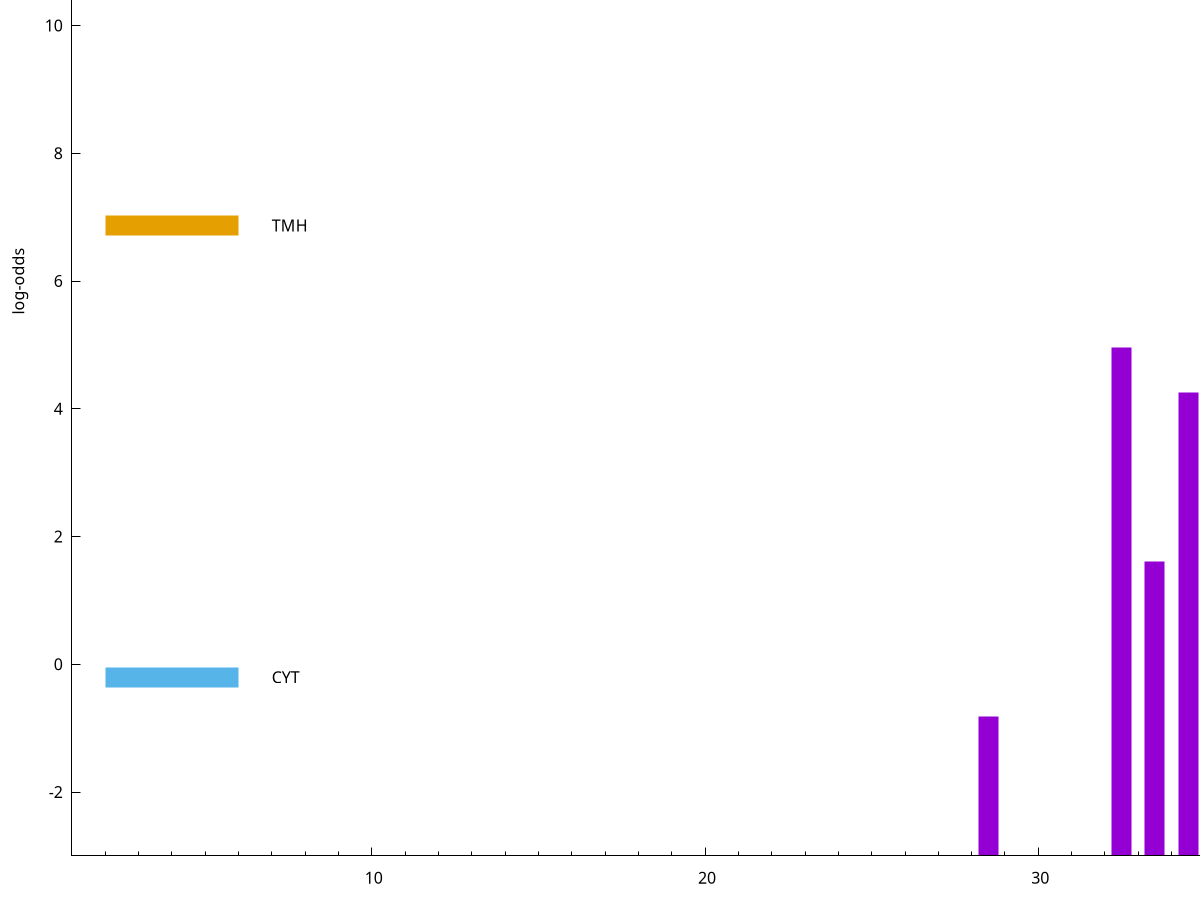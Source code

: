 set title "LipoP predictions for SRR5666402.gff"
set size 2., 1.4
set xrange [1:70] 
set mxtics 10
set yrange [-3:15]
set y2range [0:18]
set ylabel "log-odds"
set term postscript eps color solid "Helvetica" 30
set output "SRR5666402.gff1.eps"
set arrow from 2,11.5937 to 6,11.5937 nohead lt 1 lw 20
set label "SpI" at 7,11.5937
set arrow from 2,6.8706 to 6,6.8706 nohead lt 4 lw 20
set label "TMH" at 7,6.8706
set arrow from 2,-0.200913 to 6,-0.200913 nohead lt 3 lw 20
set label "CYT" at 7,-0.200913
set arrow from 2,11.5937 to 6,11.5937 nohead lt 1 lw 20
set label "SpI" at 7,11.5937
# NOTE: The scores below are the log-odds scores with the threshold
# NOTE: subtracted (a hack to make gnuplot make the histogram all
# NOTE: look nice).
plot "-" axes x1y2 title "" with impulses lt 1 lw 20
45.500000 14.252900
43.500000 12.066190
40.500000 8.547350
32.500000 7.964350
34.500000 7.259630
37.500000 4.889820
36.500000 4.655320
33.500000 4.602280
41.500000 3.856090
38.500000 3.723834
42.500000 2.790828
48.500000 2.583014
28.500000 2.184926
47.500000 2.040280
35.500000 1.820070
39.500000 1.253150
44.500000 0.896010
e
exit
